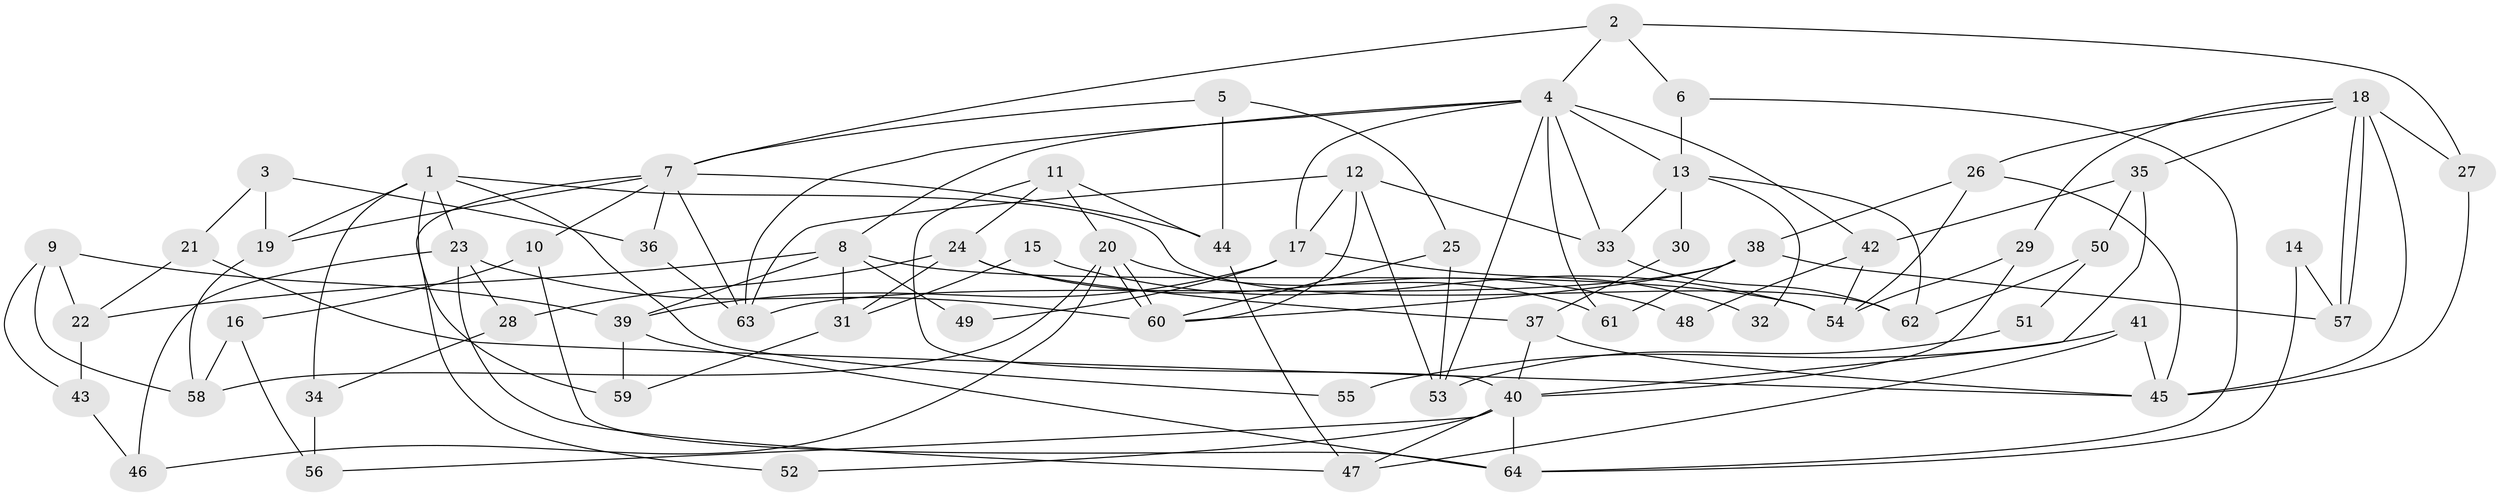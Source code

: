 // coarse degree distribution, {6: 0.23076923076923078, 5: 0.1794871794871795, 4: 0.1794871794871795, 10: 0.02564102564102564, 3: 0.1794871794871795, 8: 0.10256410256410256, 7: 0.05128205128205128, 2: 0.05128205128205128}
// Generated by graph-tools (version 1.1) at 2025/52/02/27/25 19:52:01]
// undirected, 64 vertices, 128 edges
graph export_dot {
graph [start="1"]
  node [color=gray90,style=filled];
  1;
  2;
  3;
  4;
  5;
  6;
  7;
  8;
  9;
  10;
  11;
  12;
  13;
  14;
  15;
  16;
  17;
  18;
  19;
  20;
  21;
  22;
  23;
  24;
  25;
  26;
  27;
  28;
  29;
  30;
  31;
  32;
  33;
  34;
  35;
  36;
  37;
  38;
  39;
  40;
  41;
  42;
  43;
  44;
  45;
  46;
  47;
  48;
  49;
  50;
  51;
  52;
  53;
  54;
  55;
  56;
  57;
  58;
  59;
  60;
  61;
  62;
  63;
  64;
  1 -- 62;
  1 -- 23;
  1 -- 19;
  1 -- 34;
  1 -- 55;
  1 -- 59;
  2 -- 27;
  2 -- 7;
  2 -- 4;
  2 -- 6;
  3 -- 21;
  3 -- 19;
  3 -- 36;
  4 -- 61;
  4 -- 8;
  4 -- 13;
  4 -- 17;
  4 -- 33;
  4 -- 42;
  4 -- 53;
  4 -- 63;
  5 -- 7;
  5 -- 44;
  5 -- 25;
  6 -- 13;
  6 -- 64;
  7 -- 36;
  7 -- 10;
  7 -- 19;
  7 -- 44;
  7 -- 52;
  7 -- 63;
  8 -- 39;
  8 -- 22;
  8 -- 31;
  8 -- 49;
  8 -- 54;
  9 -- 39;
  9 -- 58;
  9 -- 22;
  9 -- 43;
  10 -- 16;
  10 -- 64;
  11 -- 44;
  11 -- 40;
  11 -- 20;
  11 -- 24;
  12 -- 63;
  12 -- 53;
  12 -- 17;
  12 -- 33;
  12 -- 60;
  13 -- 33;
  13 -- 30;
  13 -- 32;
  13 -- 62;
  14 -- 57;
  14 -- 64;
  15 -- 31;
  15 -- 54;
  16 -- 56;
  16 -- 58;
  17 -- 32;
  17 -- 39;
  17 -- 49;
  18 -- 57;
  18 -- 57;
  18 -- 35;
  18 -- 26;
  18 -- 27;
  18 -- 29;
  18 -- 45;
  19 -- 58;
  20 -- 60;
  20 -- 60;
  20 -- 46;
  20 -- 58;
  20 -- 61;
  21 -- 45;
  21 -- 22;
  22 -- 43;
  23 -- 46;
  23 -- 60;
  23 -- 28;
  23 -- 47;
  24 -- 37;
  24 -- 28;
  24 -- 31;
  24 -- 48;
  25 -- 60;
  25 -- 53;
  26 -- 38;
  26 -- 45;
  26 -- 54;
  27 -- 45;
  28 -- 34;
  29 -- 54;
  29 -- 40;
  30 -- 37;
  31 -- 59;
  33 -- 62;
  34 -- 56;
  35 -- 42;
  35 -- 40;
  35 -- 50;
  36 -- 63;
  37 -- 45;
  37 -- 40;
  38 -- 60;
  38 -- 63;
  38 -- 57;
  38 -- 61;
  39 -- 59;
  39 -- 64;
  40 -- 64;
  40 -- 47;
  40 -- 52;
  40 -- 56;
  41 -- 45;
  41 -- 47;
  41 -- 55;
  42 -- 54;
  42 -- 48;
  43 -- 46;
  44 -- 47;
  50 -- 62;
  50 -- 51;
  51 -- 53;
}
